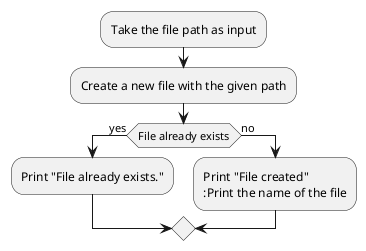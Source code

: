 @startuml

:Take the file path as input;
:Create a new file with the given path;
if (File already exists) then (yes)
  :Print "File already exists.";
else (no)
  :Print "File created"
  :Print the name of the file;
endif
@enduml
